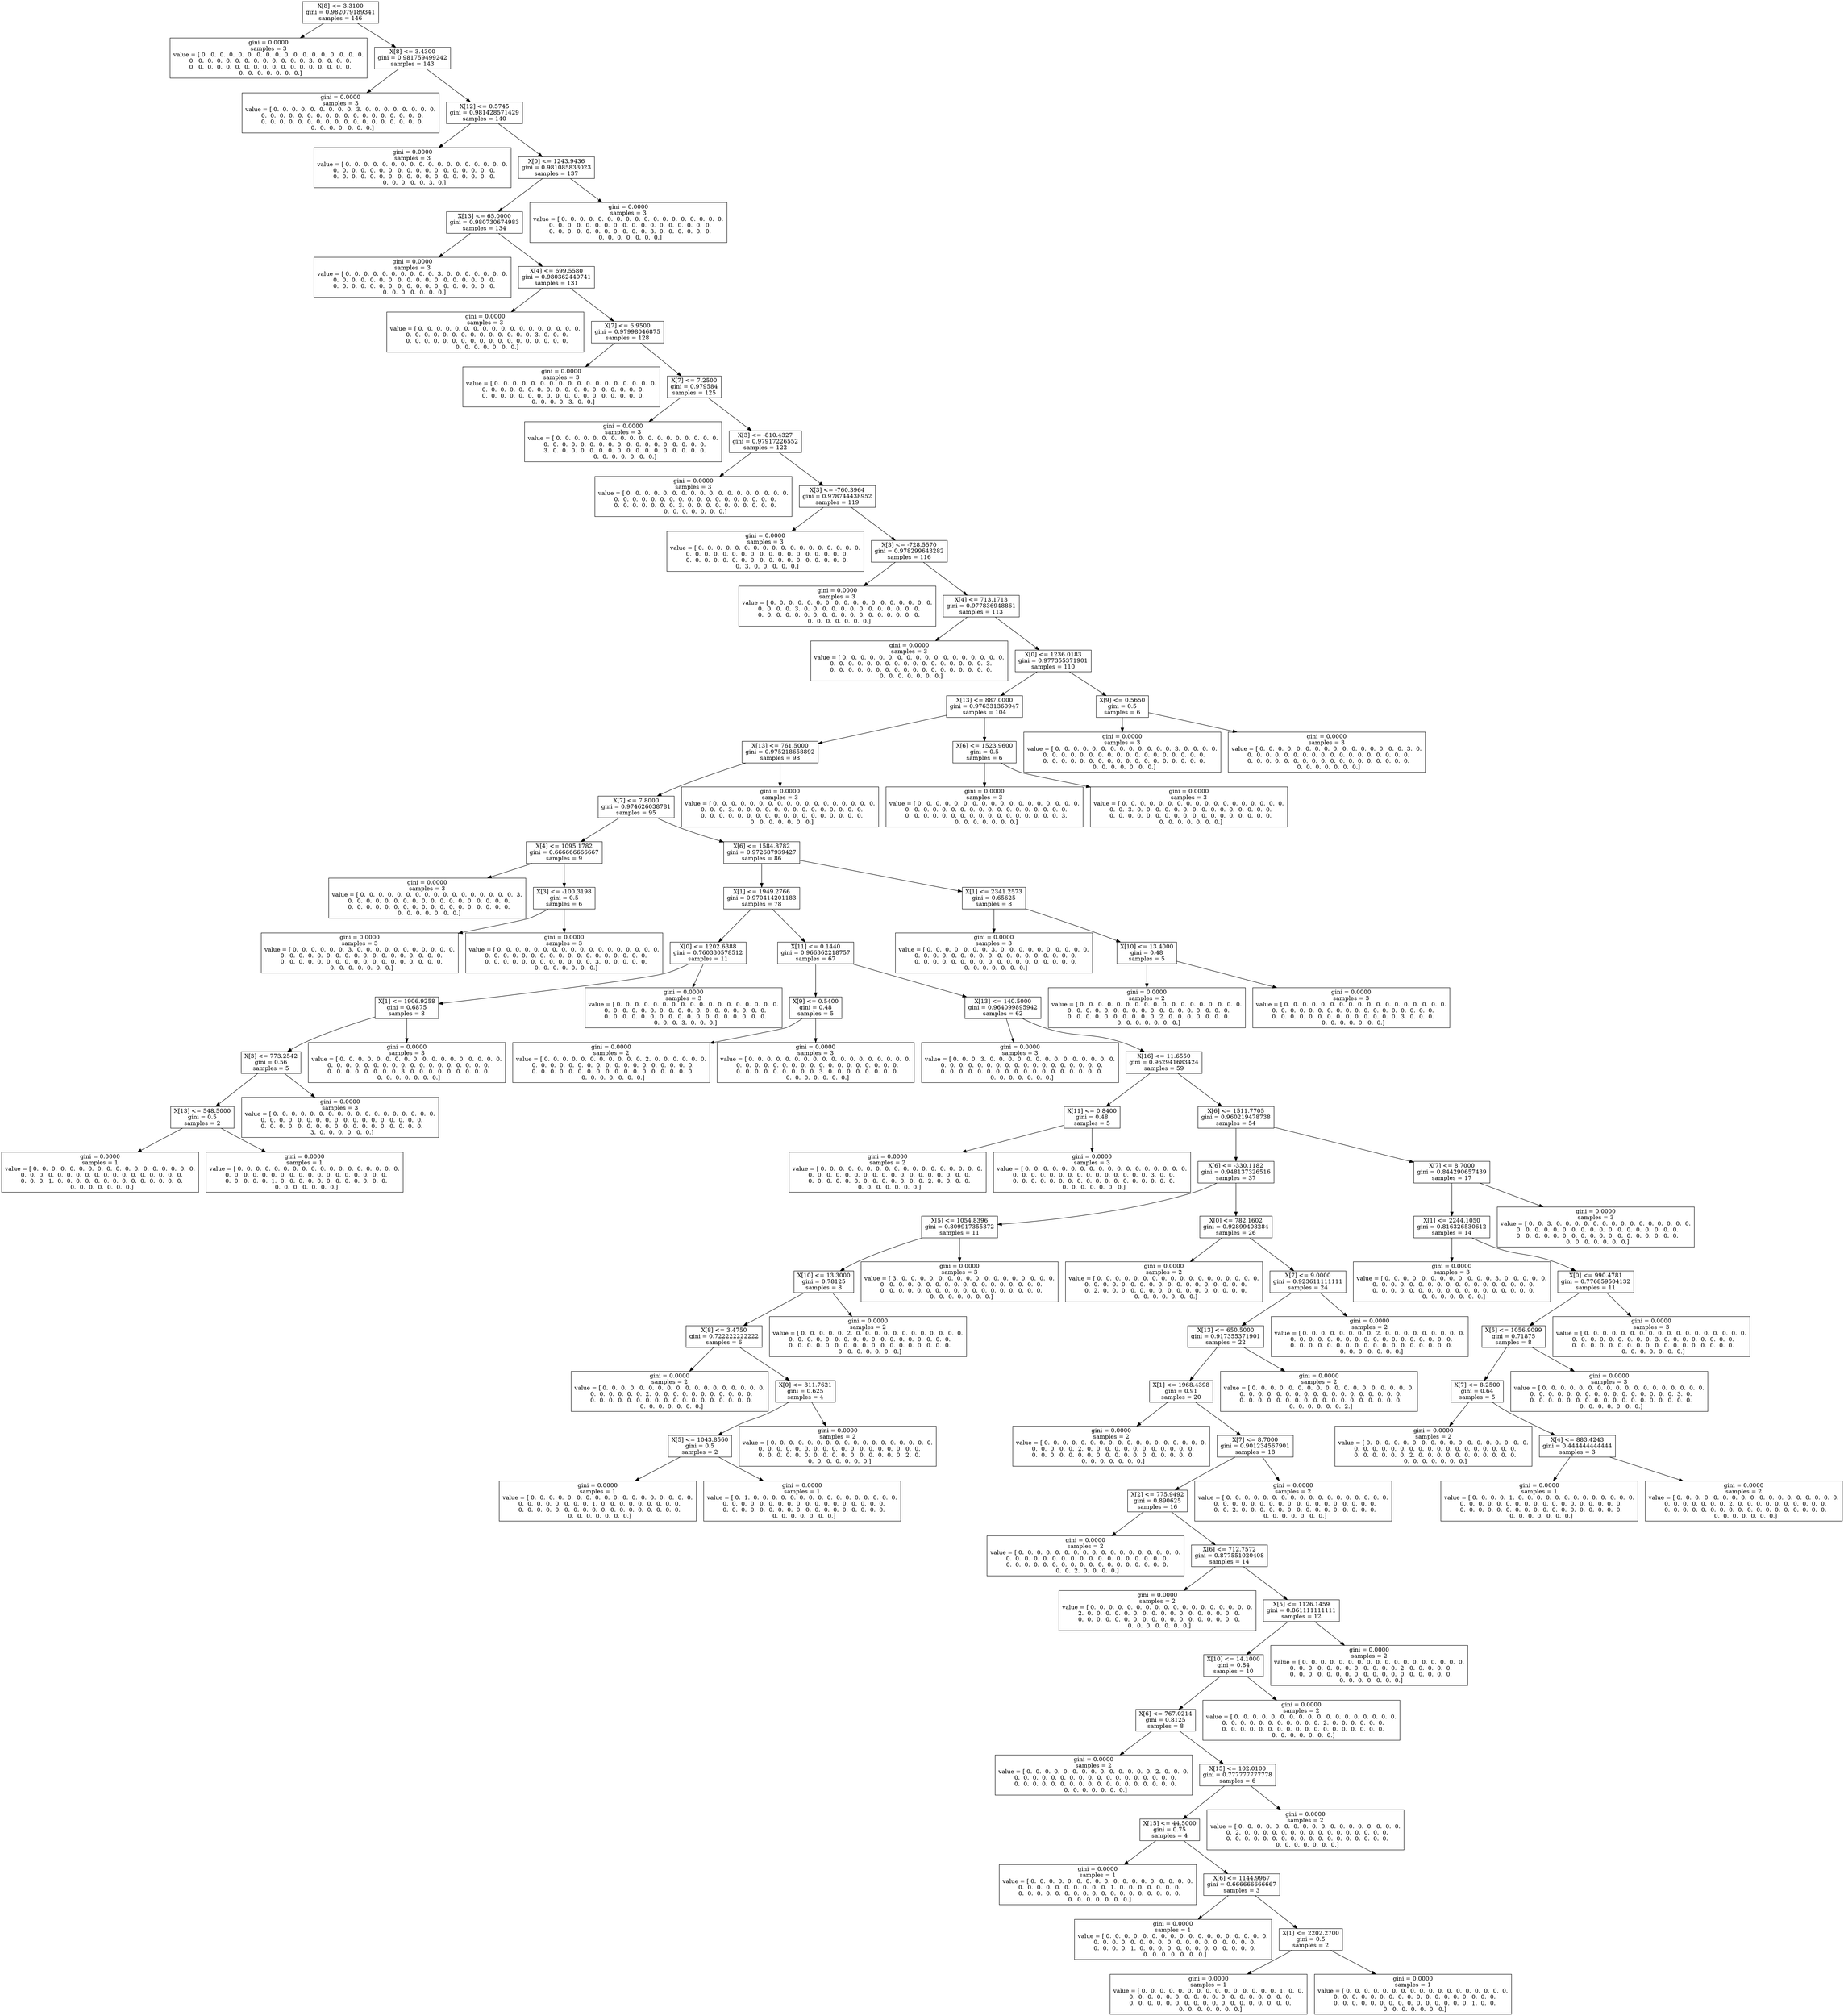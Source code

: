 digraph Tree {
0 [label="X[8] <= 3.3100\ngini = 0.982079189341\nsamples = 146", shape="box"] ;
1 [label="gini = 0.0000\nsamples = 3\nvalue = [ 0.  0.  0.  0.  0.  0.  0.  0.  0.  0.  0.  0.  0.  0.  0.  0.  0.  0.
  0.  0.  0.  0.  0.  0.  0.  0.  0.  0.  0.  0.  0.  3.  0.  0.  0.  0.
  0.  0.  0.  0.  0.  0.  0.  0.  0.  0.  0.  0.  0.  0.  0.  0.  0.  0.
  0.  0.  0.  0.  0.  0.  0.]", shape="box"] ;
0 -> 1 ;
2 [label="X[8] <= 3.4300\ngini = 0.981759499242\nsamples = 143", shape="box"] ;
0 -> 2 ;
3 [label="gini = 0.0000\nsamples = 3\nvalue = [ 0.  0.  0.  0.  0.  0.  0.  0.  0.  3.  0.  0.  0.  0.  0.  0.  0.  0.
  0.  0.  0.  0.  0.  0.  0.  0.  0.  0.  0.  0.  0.  0.  0.  0.  0.  0.
  0.  0.  0.  0.  0.  0.  0.  0.  0.  0.  0.  0.  0.  0.  0.  0.  0.  0.
  0.  0.  0.  0.  0.  0.  0.]", shape="box"] ;
2 -> 3 ;
4 [label="X[12] <= 0.5745\ngini = 0.981428571429\nsamples = 140", shape="box"] ;
2 -> 4 ;
5 [label="gini = 0.0000\nsamples = 3\nvalue = [ 0.  0.  0.  0.  0.  0.  0.  0.  0.  0.  0.  0.  0.  0.  0.  0.  0.  0.
  0.  0.  0.  0.  0.  0.  0.  0.  0.  0.  0.  0.  0.  0.  0.  0.  0.  0.
  0.  0.  0.  0.  0.  0.  0.  0.  0.  0.  0.  0.  0.  0.  0.  0.  0.  0.
  0.  0.  0.  0.  0.  3.  0.]", shape="box"] ;
4 -> 5 ;
6 [label="X[0] <= 1243.9436\ngini = 0.981085833023\nsamples = 137", shape="box"] ;
4 -> 6 ;
7 [label="X[13] <= 65.0000\ngini = 0.980730674983\nsamples = 134", shape="box"] ;
6 -> 7 ;
8 [label="gini = 0.0000\nsamples = 3\nvalue = [ 0.  0.  0.  0.  0.  0.  0.  0.  0.  0.  3.  0.  0.  0.  0.  0.  0.  0.
  0.  0.  0.  0.  0.  0.  0.  0.  0.  0.  0.  0.  0.  0.  0.  0.  0.  0.
  0.  0.  0.  0.  0.  0.  0.  0.  0.  0.  0.  0.  0.  0.  0.  0.  0.  0.
  0.  0.  0.  0.  0.  0.  0.]", shape="box"] ;
7 -> 8 ;
9 [label="X[4] <= 699.5580\ngini = 0.980362449741\nsamples = 131", shape="box"] ;
7 -> 9 ;
10 [label="gini = 0.0000\nsamples = 3\nvalue = [ 0.  0.  0.  0.  0.  0.  0.  0.  0.  0.  0.  0.  0.  0.  0.  0.  0.  0.
  0.  0.  0.  0.  0.  0.  0.  0.  0.  0.  0.  0.  0.  0.  3.  0.  0.  0.
  0.  0.  0.  0.  0.  0.  0.  0.  0.  0.  0.  0.  0.  0.  0.  0.  0.  0.
  0.  0.  0.  0.  0.  0.  0.]", shape="box"] ;
9 -> 10 ;
11 [label="X[7] <= 6.9500\ngini = 0.97998046875\nsamples = 128", shape="box"] ;
9 -> 11 ;
12 [label="gini = 0.0000\nsamples = 3\nvalue = [ 0.  0.  0.  0.  0.  0.  0.  0.  0.  0.  0.  0.  0.  0.  0.  0.  0.  0.
  0.  0.  0.  0.  0.  0.  0.  0.  0.  0.  0.  0.  0.  0.  0.  0.  0.  0.
  0.  0.  0.  0.  0.  0.  0.  0.  0.  0.  0.  0.  0.  0.  0.  0.  0.  0.
  0.  0.  0.  0.  3.  0.  0.]", shape="box"] ;
11 -> 12 ;
13 [label="X[7] <= 7.2500\ngini = 0.979584\nsamples = 125", shape="box"] ;
11 -> 13 ;
14 [label="gini = 0.0000\nsamples = 3\nvalue = [ 0.  0.  0.  0.  0.  0.  0.  0.  0.  0.  0.  0.  0.  0.  0.  0.  0.  0.
  0.  0.  0.  0.  0.  0.  0.  0.  0.  0.  0.  0.  0.  0.  0.  0.  0.  0.
  3.  0.  0.  0.  0.  0.  0.  0.  0.  0.  0.  0.  0.  0.  0.  0.  0.  0.
  0.  0.  0.  0.  0.  0.  0.]", shape="box"] ;
13 -> 14 ;
15 [label="X[3] <= -810.4327\ngini = 0.97917226552\nsamples = 122", shape="box"] ;
13 -> 15 ;
16 [label="gini = 0.0000\nsamples = 3\nvalue = [ 0.  0.  0.  0.  0.  0.  0.  0.  0.  0.  0.  0.  0.  0.  0.  0.  0.  0.
  0.  0.  0.  0.  0.  0.  0.  0.  0.  0.  0.  0.  0.  0.  0.  0.  0.  0.
  0.  0.  0.  0.  0.  0.  0.  3.  0.  0.  0.  0.  0.  0.  0.  0.  0.  0.
  0.  0.  0.  0.  0.  0.  0.]", shape="box"] ;
15 -> 16 ;
17 [label="X[3] <= -760.3964\ngini = 0.978744438952\nsamples = 119", shape="box"] ;
15 -> 17 ;
18 [label="gini = 0.0000\nsamples = 3\nvalue = [ 0.  0.  0.  0.  0.  0.  0.  0.  0.  0.  0.  0.  0.  0.  0.  0.  0.  0.
  0.  0.  0.  0.  0.  0.  0.  0.  0.  0.  0.  0.  0.  0.  0.  0.  0.  0.
  0.  0.  0.  0.  0.  0.  0.  0.  0.  0.  0.  0.  0.  0.  0.  0.  0.  0.
  0.  3.  0.  0.  0.  0.  0.]", shape="box"] ;
17 -> 18 ;
19 [label="X[3] <= -728.5570\ngini = 0.978299643282\nsamples = 116", shape="box"] ;
17 -> 19 ;
20 [label="gini = 0.0000\nsamples = 3\nvalue = [ 0.  0.  0.  0.  0.  0.  0.  0.  0.  0.  0.  0.  0.  0.  0.  0.  0.  0.
  0.  0.  0.  0.  3.  0.  0.  0.  0.  0.  0.  0.  0.  0.  0.  0.  0.  0.
  0.  0.  0.  0.  0.  0.  0.  0.  0.  0.  0.  0.  0.  0.  0.  0.  0.  0.
  0.  0.  0.  0.  0.  0.  0.]", shape="box"] ;
19 -> 20 ;
21 [label="X[4] <= 713.1713\ngini = 0.977836948861\nsamples = 113", shape="box"] ;
19 -> 21 ;
22 [label="gini = 0.0000\nsamples = 3\nvalue = [ 0.  0.  0.  0.  0.  0.  0.  0.  0.  0.  0.  0.  0.  0.  0.  0.  0.  0.
  0.  0.  0.  0.  0.  0.  0.  0.  0.  0.  0.  0.  0.  0.  0.  0.  0.  3.
  0.  0.  0.  0.  0.  0.  0.  0.  0.  0.  0.  0.  0.  0.  0.  0.  0.  0.
  0.  0.  0.  0.  0.  0.  0.]", shape="box"] ;
21 -> 22 ;
23 [label="X[0] <= 1236.0183\ngini = 0.977355371901\nsamples = 110", shape="box"] ;
21 -> 23 ;
24 [label="X[13] <= 887.0000\ngini = 0.976331360947\nsamples = 104", shape="box"] ;
23 -> 24 ;
25 [label="X[13] <= 761.5000\ngini = 0.975218658892\nsamples = 98", shape="box"] ;
24 -> 25 ;
26 [label="X[7] <= 7.8000\ngini = 0.974626038781\nsamples = 95", shape="box"] ;
25 -> 26 ;
27 [label="X[4] <= 1095.1782\ngini = 0.666666666667\nsamples = 9", shape="box"] ;
26 -> 27 ;
28 [label="gini = 0.0000\nsamples = 3\nvalue = [ 0.  0.  0.  0.  0.  0.  0.  0.  0.  0.  0.  0.  0.  0.  0.  0.  0.  3.
  0.  0.  0.  0.  0.  0.  0.  0.  0.  0.  0.  0.  0.  0.  0.  0.  0.  0.
  0.  0.  0.  0.  0.  0.  0.  0.  0.  0.  0.  0.  0.  0.  0.  0.  0.  0.
  0.  0.  0.  0.  0.  0.  0.]", shape="box"] ;
27 -> 28 ;
29 [label="X[3] <= -100.3198\ngini = 0.5\nsamples = 6", shape="box"] ;
27 -> 29 ;
30 [label="gini = 0.0000\nsamples = 3\nvalue = [ 0.  0.  0.  0.  0.  0.  3.  0.  0.  0.  0.  0.  0.  0.  0.  0.  0.  0.
  0.  0.  0.  0.  0.  0.  0.  0.  0.  0.  0.  0.  0.  0.  0.  0.  0.  0.
  0.  0.  0.  0.  0.  0.  0.  0.  0.  0.  0.  0.  0.  0.  0.  0.  0.  0.
  0.  0.  0.  0.  0.  0.  0.]", shape="box"] ;
29 -> 30 ;
31 [label="gini = 0.0000\nsamples = 3\nvalue = [ 0.  0.  0.  0.  0.  0.  0.  0.  0.  0.  0.  0.  0.  0.  0.  0.  0.  0.
  0.  0.  0.  0.  0.  0.  0.  0.  0.  0.  0.  0.  0.  0.  0.  0.  0.  0.
  0.  0.  0.  0.  0.  0.  0.  0.  0.  0.  0.  0.  3.  0.  0.  0.  0.  0.
  0.  0.  0.  0.  0.  0.  0.]", shape="box"] ;
29 -> 31 ;
32 [label="X[6] <= 1584.8782\ngini = 0.972687939427\nsamples = 86", shape="box"] ;
26 -> 32 ;
33 [label="X[1] <= 1949.2766\ngini = 0.970414201183\nsamples = 78", shape="box"] ;
32 -> 33 ;
34 [label="X[0] <= 1202.6388\ngini = 0.760330578512\nsamples = 11", shape="box"] ;
33 -> 34 ;
35 [label="X[1] <= 1906.9258\ngini = 0.6875\nsamples = 8", shape="box"] ;
34 -> 35 ;
36 [label="X[3] <= 773.2542\ngini = 0.56\nsamples = 5", shape="box"] ;
35 -> 36 ;
37 [label="X[13] <= 548.5000\ngini = 0.5\nsamples = 2", shape="box"] ;
36 -> 37 ;
38 [label="gini = 0.0000\nsamples = 1\nvalue = [ 0.  0.  0.  0.  0.  0.  0.  0.  0.  0.  0.  0.  0.  0.  0.  0.  0.  0.
  0.  0.  0.  0.  0.  0.  0.  0.  0.  0.  0.  0.  0.  0.  0.  0.  0.  0.
  0.  0.  0.  1.  0.  0.  0.  0.  0.  0.  0.  0.  0.  0.  0.  0.  0.  0.
  0.  0.  0.  0.  0.  0.  0.]", shape="box"] ;
37 -> 38 ;
39 [label="gini = 0.0000\nsamples = 1\nvalue = [ 0.  0.  0.  0.  0.  0.  0.  0.  0.  0.  0.  0.  0.  0.  0.  0.  0.  0.
  0.  0.  0.  0.  0.  0.  0.  0.  0.  0.  0.  0.  0.  0.  0.  0.  0.  0.
  0.  0.  0.  0.  0.  1.  0.  0.  0.  0.  0.  0.  0.  0.  0.  0.  0.  0.
  0.  0.  0.  0.  0.  0.  0.]", shape="box"] ;
37 -> 39 ;
40 [label="gini = 0.0000\nsamples = 3\nvalue = [ 0.  0.  0.  0.  0.  0.  0.  0.  0.  0.  0.  0.  0.  0.  0.  0.  0.  0.
  0.  0.  0.  0.  0.  0.  0.  0.  0.  0.  0.  0.  0.  0.  0.  0.  0.  0.
  0.  0.  0.  0.  0.  0.  0.  0.  0.  0.  0.  0.  0.  0.  0.  0.  0.  0.
  3.  0.  0.  0.  0.  0.  0.]", shape="box"] ;
36 -> 40 ;
41 [label="gini = 0.0000\nsamples = 3\nvalue = [ 0.  0.  0.  0.  0.  0.  0.  0.  0.  0.  0.  0.  0.  0.  0.  0.  0.  0.
  0.  0.  0.  0.  0.  0.  0.  0.  0.  0.  0.  0.  0.  0.  0.  0.  0.  0.
  0.  0.  0.  0.  0.  0.  0.  0.  3.  0.  0.  0.  0.  0.  0.  0.  0.  0.
  0.  0.  0.  0.  0.  0.  0.]", shape="box"] ;
35 -> 41 ;
42 [label="gini = 0.0000\nsamples = 3\nvalue = [ 0.  0.  0.  0.  0.  0.  0.  0.  0.  0.  0.  0.  0.  0.  0.  0.  0.  0.
  0.  0.  0.  0.  0.  0.  0.  0.  0.  0.  0.  0.  0.  0.  0.  0.  0.  0.
  0.  0.  0.  0.  0.  0.  0.  0.  0.  0.  0.  0.  0.  0.  0.  0.  0.  0.
  0.  0.  0.  3.  0.  0.  0.]", shape="box"] ;
34 -> 42 ;
43 [label="X[11] <= 0.1440\ngini = 0.966362218757\nsamples = 67", shape="box"] ;
33 -> 43 ;
44 [label="X[9] <= 0.5400\ngini = 0.48\nsamples = 5", shape="box"] ;
43 -> 44 ;
45 [label="gini = 0.0000\nsamples = 2\nvalue = [ 0.  0.  0.  0.  0.  0.  0.  0.  0.  0.  0.  2.  0.  0.  0.  0.  0.  0.
  0.  0.  0.  0.  0.  0.  0.  0.  0.  0.  0.  0.  0.  0.  0.  0.  0.  0.
  0.  0.  0.  0.  0.  0.  0.  0.  0.  0.  0.  0.  0.  0.  0.  0.  0.  0.
  0.  0.  0.  0.  0.  0.  0.]", shape="box"] ;
44 -> 45 ;
46 [label="gini = 0.0000\nsamples = 3\nvalue = [ 0.  0.  0.  0.  0.  0.  0.  0.  0.  0.  0.  0.  0.  0.  0.  0.  0.  0.
  0.  0.  0.  0.  0.  0.  0.  0.  0.  0.  0.  0.  0.  0.  0.  0.  0.  0.
  0.  0.  0.  0.  0.  0.  0.  0.  0.  3.  0.  0.  0.  0.  0.  0.  0.  0.
  0.  0.  0.  0.  0.  0.  0.]", shape="box"] ;
44 -> 46 ;
47 [label="X[13] <= 140.5000\ngini = 0.964099895942\nsamples = 62", shape="box"] ;
43 -> 47 ;
48 [label="gini = 0.0000\nsamples = 3\nvalue = [ 0.  0.  0.  3.  0.  0.  0.  0.  0.  0.  0.  0.  0.  0.  0.  0.  0.  0.
  0.  0.  0.  0.  0.  0.  0.  0.  0.  0.  0.  0.  0.  0.  0.  0.  0.  0.
  0.  0.  0.  0.  0.  0.  0.  0.  0.  0.  0.  0.  0.  0.  0.  0.  0.  0.
  0.  0.  0.  0.  0.  0.  0.]", shape="box"] ;
47 -> 48 ;
49 [label="X[16] <= 11.6550\ngini = 0.962941683424\nsamples = 59", shape="box"] ;
47 -> 49 ;
50 [label="X[11] <= 0.8400\ngini = 0.48\nsamples = 5", shape="box"] ;
49 -> 50 ;
51 [label="gini = 0.0000\nsamples = 2\nvalue = [ 0.  0.  0.  0.  0.  0.  0.  0.  0.  0.  0.  0.  0.  0.  0.  0.  0.  0.
  0.  0.  0.  0.  0.  0.  0.  0.  0.  0.  0.  0.  0.  0.  0.  0.  0.  0.
  0.  0.  0.  0.  0.  0.  0.  0.  0.  0.  0.  0.  0.  2.  0.  0.  0.  0.
  0.  0.  0.  0.  0.  0.  0.]", shape="box"] ;
50 -> 51 ;
52 [label="gini = 0.0000\nsamples = 3\nvalue = [ 0.  0.  0.  0.  0.  0.  0.  0.  0.  0.  0.  0.  0.  0.  0.  0.  0.  0.
  0.  0.  0.  0.  0.  0.  0.  0.  0.  0.  0.  0.  0.  0.  0.  3.  0.  0.
  0.  0.  0.  0.  0.  0.  0.  0.  0.  0.  0.  0.  0.  0.  0.  0.  0.  0.
  0.  0.  0.  0.  0.  0.  0.]", shape="box"] ;
50 -> 52 ;
53 [label="X[6] <= 1511.7705\ngini = 0.960219478738\nsamples = 54", shape="box"] ;
49 -> 53 ;
54 [label="X[6] <= -330.1182\ngini = 0.948137326516\nsamples = 37", shape="box"] ;
53 -> 54 ;
55 [label="X[5] <= 1054.8396\ngini = 0.809917355372\nsamples = 11", shape="box"] ;
54 -> 55 ;
56 [label="X[10] <= 13.3000\ngini = 0.78125\nsamples = 8", shape="box"] ;
55 -> 56 ;
57 [label="X[8] <= 3.4750\ngini = 0.722222222222\nsamples = 6", shape="box"] ;
56 -> 57 ;
58 [label="gini = 0.0000\nsamples = 2\nvalue = [ 0.  0.  0.  0.  0.  0.  0.  0.  0.  0.  0.  0.  0.  0.  0.  0.  0.  0.
  0.  0.  0.  0.  0.  0.  2.  0.  0.  0.  0.  0.  0.  0.  0.  0.  0.  0.
  0.  0.  0.  0.  0.  0.  0.  0.  0.  0.  0.  0.  0.  0.  0.  0.  0.  0.
  0.  0.  0.  0.  0.  0.  0.]", shape="box"] ;
57 -> 58 ;
59 [label="X[0] <= 811.7621\ngini = 0.625\nsamples = 4", shape="box"] ;
57 -> 59 ;
60 [label="X[5] <= 1043.8560\ngini = 0.5\nsamples = 2", shape="box"] ;
59 -> 60 ;
61 [label="gini = 0.0000\nsamples = 1\nvalue = [ 0.  0.  0.  0.  0.  0.  0.  0.  0.  0.  0.  0.  0.  0.  0.  0.  0.  0.
  0.  0.  0.  0.  0.  0.  0.  0.  1.  0.  0.  0.  0.  0.  0.  0.  0.  0.
  0.  0.  0.  0.  0.  0.  0.  0.  0.  0.  0.  0.  0.  0.  0.  0.  0.  0.
  0.  0.  0.  0.  0.  0.  0.]", shape="box"] ;
60 -> 61 ;
62 [label="gini = 0.0000\nsamples = 1\nvalue = [ 0.  1.  0.  0.  0.  0.  0.  0.  0.  0.  0.  0.  0.  0.  0.  0.  0.  0.
  0.  0.  0.  0.  0.  0.  0.  0.  0.  0.  0.  0.  0.  0.  0.  0.  0.  0.
  0.  0.  0.  0.  0.  0.  0.  0.  0.  0.  0.  0.  0.  0.  0.  0.  0.  0.
  0.  0.  0.  0.  0.  0.  0.]", shape="box"] ;
60 -> 62 ;
63 [label="gini = 0.0000\nsamples = 2\nvalue = [ 0.  0.  0.  0.  0.  0.  0.  0.  0.  0.  0.  0.  0.  0.  0.  0.  0.  0.
  0.  0.  0.  0.  0.  0.  0.  0.  0.  0.  0.  0.  0.  0.  0.  0.  0.  0.
  0.  0.  0.  0.  0.  0.  0.  0.  0.  0.  0.  0.  0.  0.  0.  0.  2.  0.
  0.  0.  0.  0.  0.  0.  0.]", shape="box"] ;
59 -> 63 ;
64 [label="gini = 0.0000\nsamples = 2\nvalue = [ 0.  0.  0.  0.  0.  2.  0.  0.  0.  0.  0.  0.  0.  0.  0.  0.  0.  0.
  0.  0.  0.  0.  0.  0.  0.  0.  0.  0.  0.  0.  0.  0.  0.  0.  0.  0.
  0.  0.  0.  0.  0.  0.  0.  0.  0.  0.  0.  0.  0.  0.  0.  0.  0.  0.
  0.  0.  0.  0.  0.  0.  0.]", shape="box"] ;
56 -> 64 ;
65 [label="gini = 0.0000\nsamples = 3\nvalue = [ 3.  0.  0.  0.  0.  0.  0.  0.  0.  0.  0.  0.  0.  0.  0.  0.  0.  0.
  0.  0.  0.  0.  0.  0.  0.  0.  0.  0.  0.  0.  0.  0.  0.  0.  0.  0.
  0.  0.  0.  0.  0.  0.  0.  0.  0.  0.  0.  0.  0.  0.  0.  0.  0.  0.
  0.  0.  0.  0.  0.  0.  0.]", shape="box"] ;
55 -> 65 ;
66 [label="X[0] <= 782.1602\ngini = 0.92899408284\nsamples = 26", shape="box"] ;
54 -> 66 ;
67 [label="gini = 0.0000\nsamples = 2\nvalue = [ 0.  0.  0.  0.  0.  0.  0.  0.  0.  0.  0.  0.  0.  0.  0.  0.  0.  0.
  0.  0.  0.  0.  0.  0.  0.  0.  0.  0.  0.  0.  0.  0.  0.  0.  0.  0.
  0.  2.  0.  0.  0.  0.  0.  0.  0.  0.  0.  0.  0.  0.  0.  0.  0.  0.
  0.  0.  0.  0.  0.  0.  0.]", shape="box"] ;
66 -> 67 ;
68 [label="X[7] <= 9.0000\ngini = 0.923611111111\nsamples = 24", shape="box"] ;
66 -> 68 ;
69 [label="X[13] <= 650.5000\ngini = 0.917355371901\nsamples = 22", shape="box"] ;
68 -> 69 ;
70 [label="X[1] <= 1968.4398\ngini = 0.91\nsamples = 20", shape="box"] ;
69 -> 70 ;
71 [label="gini = 0.0000\nsamples = 2\nvalue = [ 0.  0.  0.  0.  0.  0.  0.  0.  0.  0.  0.  0.  0.  0.  0.  0.  0.  0.
  0.  0.  0.  0.  0.  2.  0.  0.  0.  0.  0.  0.  0.  0.  0.  0.  0.  0.
  0.  0.  0.  0.  0.  0.  0.  0.  0.  0.  0.  0.  0.  0.  0.  0.  0.  0.
  0.  0.  0.  0.  0.  0.  0.]", shape="box"] ;
70 -> 71 ;
72 [label="X[7] <= 8.7000\ngini = 0.901234567901\nsamples = 18", shape="box"] ;
70 -> 72 ;
73 [label="X[2] <= 775.9492\ngini = 0.890625\nsamples = 16", shape="box"] ;
72 -> 73 ;
74 [label="gini = 0.0000\nsamples = 2\nvalue = [ 0.  0.  0.  0.  0.  0.  0.  0.  0.  0.  0.  0.  0.  0.  0.  0.  0.  0.
  0.  0.  0.  0.  0.  0.  0.  0.  0.  0.  0.  0.  0.  0.  0.  0.  0.  0.
  0.  0.  0.  0.  0.  0.  0.  0.  0.  0.  0.  0.  0.  0.  0.  0.  0.  0.
  0.  0.  2.  0.  0.  0.  0.]", shape="box"] ;
73 -> 74 ;
75 [label="X[6] <= 712.7572\ngini = 0.877551020408\nsamples = 14", shape="box"] ;
73 -> 75 ;
76 [label="gini = 0.0000\nsamples = 2\nvalue = [ 0.  0.  0.  0.  0.  0.  0.  0.  0.  0.  0.  0.  0.  0.  0.  0.  0.  0.
  2.  0.  0.  0.  0.  0.  0.  0.  0.  0.  0.  0.  0.  0.  0.  0.  0.  0.
  0.  0.  0.  0.  0.  0.  0.  0.  0.  0.  0.  0.  0.  0.  0.  0.  0.  0.
  0.  0.  0.  0.  0.  0.  0.]", shape="box"] ;
75 -> 76 ;
77 [label="X[5] <= 1126.1459\ngini = 0.861111111111\nsamples = 12", shape="box"] ;
75 -> 77 ;
78 [label="X[10] <= 14.1000\ngini = 0.84\nsamples = 10", shape="box"] ;
77 -> 78 ;
79 [label="X[6] <= 767.0214\ngini = 0.8125\nsamples = 8", shape="box"] ;
78 -> 79 ;
80 [label="gini = 0.0000\nsamples = 2\nvalue = [ 0.  0.  0.  0.  0.  0.  0.  0.  0.  0.  0.  0.  0.  0.  2.  0.  0.  0.
  0.  0.  0.  0.  0.  0.  0.  0.  0.  0.  0.  0.  0.  0.  0.  0.  0.  0.
  0.  0.  0.  0.  0.  0.  0.  0.  0.  0.  0.  0.  0.  0.  0.  0.  0.  0.
  0.  0.  0.  0.  0.  0.  0.]", shape="box"] ;
79 -> 80 ;
81 [label="X[15] <= 102.0100\ngini = 0.777777777778\nsamples = 6", shape="box"] ;
79 -> 81 ;
82 [label="X[15] <= 44.5000\ngini = 0.75\nsamples = 4", shape="box"] ;
81 -> 82 ;
83 [label="gini = 0.0000\nsamples = 1\nvalue = [ 0.  0.  0.  0.  0.  0.  0.  0.  0.  0.  0.  0.  0.  0.  0.  0.  0.  0.
  0.  0.  0.  0.  0.  0.  0.  0.  0.  0.  1.  0.  0.  0.  0.  0.  0.  0.
  0.  0.  0.  0.  0.  0.  0.  0.  0.  0.  0.  0.  0.  0.  0.  0.  0.  0.
  0.  0.  0.  0.  0.  0.  0.]", shape="box"] ;
82 -> 83 ;
84 [label="X[6] <= 1144.9967\ngini = 0.666666666667\nsamples = 3", shape="box"] ;
82 -> 84 ;
85 [label="gini = 0.0000\nsamples = 1\nvalue = [ 0.  0.  0.  0.  0.  0.  0.  0.  0.  0.  0.  0.  0.  0.  0.  0.  0.  0.
  0.  0.  0.  0.  0.  0.  0.  0.  0.  0.  0.  0.  0.  0.  0.  0.  0.  0.
  0.  0.  0.  0.  1.  0.  0.  0.  0.  0.  0.  0.  0.  0.  0.  0.  0.  0.
  0.  0.  0.  0.  0.  0.  0.]", shape="box"] ;
84 -> 85 ;
86 [label="X[1] <= 2202.2700\ngini = 0.5\nsamples = 2", shape="box"] ;
84 -> 86 ;
87 [label="gini = 0.0000\nsamples = 1\nvalue = [ 0.  0.  0.  0.  0.  0.  0.  0.  0.  0.  0.  0.  0.  0.  0.  1.  0.  0.
  0.  0.  0.  0.  0.  0.  0.  0.  0.  0.  0.  0.  0.  0.  0.  0.  0.  0.
  0.  0.  0.  0.  0.  0.  0.  0.  0.  0.  0.  0.  0.  0.  0.  0.  0.  0.
  0.  0.  0.  0.  0.  0.  0.]", shape="box"] ;
86 -> 87 ;
88 [label="gini = 0.0000\nsamples = 1\nvalue = [ 0.  0.  0.  0.  0.  0.  0.  0.  0.  0.  0.  0.  0.  0.  0.  0.  0.  0.
  0.  0.  0.  0.  0.  0.  0.  0.  0.  0.  0.  0.  0.  0.  0.  0.  0.  0.
  0.  0.  0.  0.  0.  0.  0.  0.  0.  0.  0.  0.  0.  0.  0.  1.  0.  0.
  0.  0.  0.  0.  0.  0.  0.]", shape="box"] ;
86 -> 88 ;
89 [label="gini = 0.0000\nsamples = 2\nvalue = [ 0.  0.  0.  0.  0.  0.  0.  0.  0.  0.  0.  0.  0.  0.  0.  0.  0.  0.
  0.  2.  0.  0.  0.  0.  0.  0.  0.  0.  0.  0.  0.  0.  0.  0.  0.  0.
  0.  0.  0.  0.  0.  0.  0.  0.  0.  0.  0.  0.  0.  0.  0.  0.  0.  0.
  0.  0.  0.  0.  0.  0.  0.]", shape="box"] ;
81 -> 89 ;
90 [label="gini = 0.0000\nsamples = 2\nvalue = [ 0.  0.  0.  0.  0.  0.  0.  0.  0.  0.  0.  0.  0.  0.  0.  0.  0.  0.
  0.  0.  0.  0.  0.  0.  0.  0.  0.  0.  0.  2.  0.  0.  0.  0.  0.  0.
  0.  0.  0.  0.  0.  0.  0.  0.  0.  0.  0.  0.  0.  0.  0.  0.  0.  0.
  0.  0.  0.  0.  0.  0.  0.]", shape="box"] ;
78 -> 90 ;
91 [label="gini = 0.0000\nsamples = 2\nvalue = [ 0.  0.  0.  0.  0.  0.  0.  0.  0.  0.  0.  0.  0.  0.  0.  0.  0.  0.
  0.  0.  0.  0.  0.  0.  0.  0.  0.  0.  0.  0.  2.  0.  0.  0.  0.  0.
  0.  0.  0.  0.  0.  0.  0.  0.  0.  0.  0.  0.  0.  0.  0.  0.  0.  0.
  0.  0.  0.  0.  0.  0.  0.]", shape="box"] ;
77 -> 91 ;
92 [label="gini = 0.0000\nsamples = 2\nvalue = [ 0.  0.  0.  0.  0.  0.  0.  0.  0.  0.  0.  0.  0.  0.  0.  0.  0.  0.
  0.  0.  0.  0.  0.  0.  0.  0.  0.  0.  0.  0.  0.  0.  0.  0.  0.  0.
  0.  0.  2.  0.  0.  0.  0.  0.  0.  0.  0.  0.  0.  0.  0.  0.  0.  0.
  0.  0.  0.  0.  0.  0.  0.]", shape="box"] ;
72 -> 92 ;
93 [label="gini = 0.0000\nsamples = 2\nvalue = [ 0.  0.  0.  0.  0.  0.  0.  0.  0.  0.  0.  0.  0.  0.  0.  0.  0.  0.
  0.  0.  0.  0.  0.  0.  0.  0.  0.  0.  0.  0.  0.  0.  0.  0.  0.  0.
  0.  0.  0.  0.  0.  0.  0.  0.  0.  0.  0.  0.  0.  0.  0.  0.  0.  0.
  0.  0.  0.  0.  0.  0.  2.]", shape="box"] ;
69 -> 93 ;
94 [label="gini = 0.0000\nsamples = 2\nvalue = [ 0.  0.  0.  0.  0.  0.  0.  0.  2.  0.  0.  0.  0.  0.  0.  0.  0.  0.
  0.  0.  0.  0.  0.  0.  0.  0.  0.  0.  0.  0.  0.  0.  0.  0.  0.  0.
  0.  0.  0.  0.  0.  0.  0.  0.  0.  0.  0.  0.  0.  0.  0.  0.  0.  0.
  0.  0.  0.  0.  0.  0.  0.]", shape="box"] ;
68 -> 94 ;
95 [label="X[7] <= 8.7000\ngini = 0.844290657439\nsamples = 17", shape="box"] ;
53 -> 95 ;
96 [label="X[1] <= 2244.1050\ngini = 0.816326530612\nsamples = 14", shape="box"] ;
95 -> 96 ;
97 [label="gini = 0.0000\nsamples = 3\nvalue = [ 0.  0.  0.  0.  0.  0.  0.  0.  0.  0.  0.  0.  3.  0.  0.  0.  0.  0.
  0.  0.  0.  0.  0.  0.  0.  0.  0.  0.  0.  0.  0.  0.  0.  0.  0.  0.
  0.  0.  0.  0.  0.  0.  0.  0.  0.  0.  0.  0.  0.  0.  0.  0.  0.  0.
  0.  0.  0.  0.  0.  0.  0.]", shape="box"] ;
96 -> 97 ;
98 [label="X[0] <= 990.4781\ngini = 0.776859504132\nsamples = 11", shape="box"] ;
96 -> 98 ;
99 [label="X[5] <= 1056.9099\ngini = 0.71875\nsamples = 8", shape="box"] ;
98 -> 99 ;
100 [label="X[7] <= 8.2500\ngini = 0.64\nsamples = 5", shape="box"] ;
99 -> 100 ;
101 [label="gini = 0.0000\nsamples = 2\nvalue = [ 0.  0.  0.  0.  0.  0.  0.  0.  0.  0.  0.  0.  0.  0.  0.  0.  0.  0.
  0.  0.  0.  0.  0.  0.  0.  0.  0.  0.  0.  0.  0.  0.  0.  0.  0.  0.
  0.  0.  0.  0.  0.  0.  2.  0.  0.  0.  0.  0.  0.  0.  0.  0.  0.  0.
  0.  0.  0.  0.  0.  0.  0.]", shape="box"] ;
100 -> 101 ;
102 [label="X[4] <= 883.4243\ngini = 0.444444444444\nsamples = 3", shape="box"] ;
100 -> 102 ;
103 [label="gini = 0.0000\nsamples = 1\nvalue = [ 0.  0.  0.  0.  1.  0.  0.  0.  0.  0.  0.  0.  0.  0.  0.  0.  0.  0.
  0.  0.  0.  0.  0.  0.  0.  0.  0.  0.  0.  0.  0.  0.  0.  0.  0.  0.
  0.  0.  0.  0.  0.  0.  0.  0.  0.  0.  0.  0.  0.  0.  0.  0.  0.  0.
  0.  0.  0.  0.  0.  0.  0.]", shape="box"] ;
102 -> 103 ;
104 [label="gini = 0.0000\nsamples = 2\nvalue = [ 0.  0.  0.  0.  0.  0.  0.  0.  0.  0.  0.  0.  0.  0.  0.  0.  0.  0.
  0.  0.  0.  0.  0.  0.  0.  2.  0.  0.  0.  0.  0.  0.  0.  0.  0.  0.
  0.  0.  0.  0.  0.  0.  0.  0.  0.  0.  0.  0.  0.  0.  0.  0.  0.  0.
  0.  0.  0.  0.  0.  0.  0.]", shape="box"] ;
102 -> 104 ;
105 [label="gini = 0.0000\nsamples = 3\nvalue = [ 0.  0.  0.  0.  0.  0.  0.  0.  0.  0.  0.  0.  0.  0.  0.  0.  0.  0.
  0.  0.  0.  0.  0.  0.  0.  0.  0.  0.  0.  0.  0.  0.  0.  0.  3.  0.
  0.  0.  0.  0.  0.  0.  0.  0.  0.  0.  0.  0.  0.  0.  0.  0.  0.  0.
  0.  0.  0.  0.  0.  0.  0.]", shape="box"] ;
99 -> 105 ;
106 [label="gini = 0.0000\nsamples = 3\nvalue = [ 0.  0.  0.  0.  0.  0.  0.  0.  0.  0.  0.  0.  0.  0.  0.  0.  0.  0.
  0.  0.  0.  0.  0.  0.  0.  0.  0.  3.  0.  0.  0.  0.  0.  0.  0.  0.
  0.  0.  0.  0.  0.  0.  0.  0.  0.  0.  0.  0.  0.  0.  0.  0.  0.  0.
  0.  0.  0.  0.  0.  0.  0.]", shape="box"] ;
98 -> 106 ;
107 [label="gini = 0.0000\nsamples = 3\nvalue = [ 0.  0.  3.  0.  0.  0.  0.  0.  0.  0.  0.  0.  0.  0.  0.  0.  0.  0.
  0.  0.  0.  0.  0.  0.  0.  0.  0.  0.  0.  0.  0.  0.  0.  0.  0.  0.
  0.  0.  0.  0.  0.  0.  0.  0.  0.  0.  0.  0.  0.  0.  0.  0.  0.  0.
  0.  0.  0.  0.  0.  0.  0.]", shape="box"] ;
95 -> 107 ;
108 [label="X[1] <= 2341.2573\ngini = 0.65625\nsamples = 8", shape="box"] ;
32 -> 108 ;
109 [label="gini = 0.0000\nsamples = 3\nvalue = [ 0.  0.  0.  0.  0.  0.  0.  3.  0.  0.  0.  0.  0.  0.  0.  0.  0.  0.
  0.  0.  0.  0.  0.  0.  0.  0.  0.  0.  0.  0.  0.  0.  0.  0.  0.  0.
  0.  0.  0.  0.  0.  0.  0.  0.  0.  0.  0.  0.  0.  0.  0.  0.  0.  0.
  0.  0.  0.  0.  0.  0.  0.]", shape="box"] ;
108 -> 109 ;
110 [label="X[10] <= 13.4000\ngini = 0.48\nsamples = 5", shape="box"] ;
108 -> 110 ;
111 [label="gini = 0.0000\nsamples = 2\nvalue = [ 0.  0.  0.  0.  0.  0.  0.  0.  0.  0.  0.  0.  0.  0.  0.  0.  0.  0.
  0.  0.  0.  0.  0.  0.  0.  0.  0.  0.  0.  0.  0.  0.  0.  0.  0.  0.
  0.  0.  0.  0.  0.  0.  0.  0.  0.  0.  2.  0.  0.  0.  0.  0.  0.  0.
  0.  0.  0.  0.  0.  0.  0.]", shape="box"] ;
110 -> 111 ;
112 [label="gini = 0.0000\nsamples = 3\nvalue = [ 0.  0.  0.  0.  0.  0.  0.  0.  0.  0.  0.  0.  0.  0.  0.  0.  0.  0.
  0.  0.  0.  0.  0.  0.  0.  0.  0.  0.  0.  0.  0.  0.  0.  0.  0.  0.
  0.  0.  0.  0.  0.  0.  0.  0.  0.  0.  0.  0.  0.  0.  3.  0.  0.  0.
  0.  0.  0.  0.  0.  0.  0.]", shape="box"] ;
110 -> 112 ;
113 [label="gini = 0.0000\nsamples = 3\nvalue = [ 0.  0.  0.  0.  0.  0.  0.  0.  0.  0.  0.  0.  0.  0.  0.  0.  0.  0.
  0.  0.  0.  3.  0.  0.  0.  0.  0.  0.  0.  0.  0.  0.  0.  0.  0.  0.
  0.  0.  0.  0.  0.  0.  0.  0.  0.  0.  0.  0.  0.  0.  0.  0.  0.  0.
  0.  0.  0.  0.  0.  0.  0.]", shape="box"] ;
25 -> 113 ;
114 [label="X[6] <= 1523.9600\ngini = 0.5\nsamples = 6", shape="box"] ;
24 -> 114 ;
115 [label="gini = 0.0000\nsamples = 3\nvalue = [ 0.  0.  0.  0.  0.  0.  0.  0.  0.  0.  0.  0.  0.  0.  0.  0.  0.  0.
  0.  0.  0.  0.  0.  0.  0.  0.  0.  0.  0.  0.  0.  0.  0.  0.  0.  0.
  0.  0.  0.  0.  0.  0.  0.  0.  0.  0.  0.  0.  0.  0.  0.  0.  0.  3.
  0.  0.  0.  0.  0.  0.  0.]", shape="box"] ;
114 -> 115 ;
116 [label="gini = 0.0000\nsamples = 3\nvalue = [ 0.  0.  0.  0.  0.  0.  0.  0.  0.  0.  0.  0.  0.  0.  0.  0.  0.  0.
  0.  0.  3.  0.  0.  0.  0.  0.  0.  0.  0.  0.  0.  0.  0.  0.  0.  0.
  0.  0.  0.  0.  0.  0.  0.  0.  0.  0.  0.  0.  0.  0.  0.  0.  0.  0.
  0.  0.  0.  0.  0.  0.  0.]", shape="box"] ;
114 -> 116 ;
117 [label="X[9] <= 0.5650\ngini = 0.5\nsamples = 6", shape="box"] ;
23 -> 117 ;
118 [label="gini = 0.0000\nsamples = 3\nvalue = [ 0.  0.  0.  0.  0.  0.  0.  0.  0.  0.  0.  0.  0.  3.  0.  0.  0.  0.
  0.  0.  0.  0.  0.  0.  0.  0.  0.  0.  0.  0.  0.  0.  0.  0.  0.  0.
  0.  0.  0.  0.  0.  0.  0.  0.  0.  0.  0.  0.  0.  0.  0.  0.  0.  0.
  0.  0.  0.  0.  0.  0.  0.]", shape="box"] ;
117 -> 118 ;
119 [label="gini = 0.0000\nsamples = 3\nvalue = [ 0.  0.  0.  0.  0.  0.  0.  0.  0.  0.  0.  0.  0.  0.  0.  0.  3.  0.
  0.  0.  0.  0.  0.  0.  0.  0.  0.  0.  0.  0.  0.  0.  0.  0.  0.  0.
  0.  0.  0.  0.  0.  0.  0.  0.  0.  0.  0.  0.  0.  0.  0.  0.  0.  0.
  0.  0.  0.  0.  0.  0.  0.]", shape="box"] ;
117 -> 119 ;
120 [label="gini = 0.0000\nsamples = 3\nvalue = [ 0.  0.  0.  0.  0.  0.  0.  0.  0.  0.  0.  0.  0.  0.  0.  0.  0.  0.
  0.  0.  0.  0.  0.  0.  0.  0.  0.  0.  0.  0.  0.  0.  0.  0.  0.  0.
  0.  0.  0.  0.  0.  0.  0.  0.  0.  0.  0.  3.  0.  0.  0.  0.  0.  0.
  0.  0.  0.  0.  0.  0.  0.]", shape="box"] ;
6 -> 120 ;
}